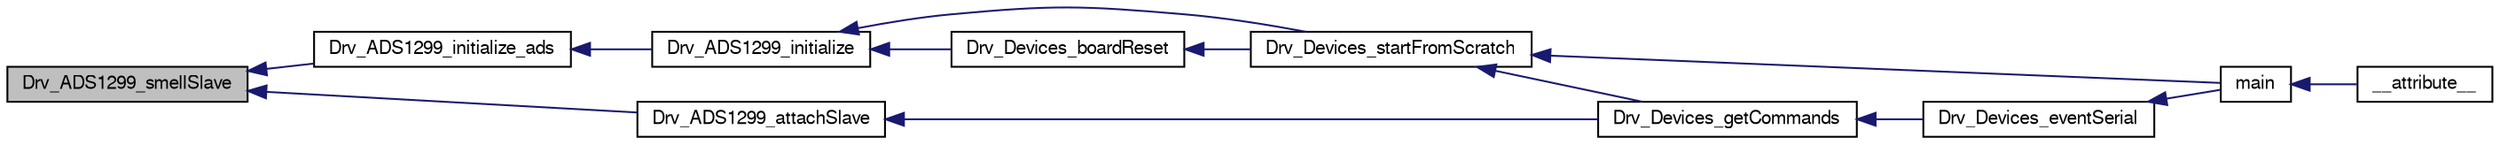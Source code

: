digraph "Drv_ADS1299_smellSlave"
{
  edge [fontname="FreeSans",fontsize="10",labelfontname="FreeSans",labelfontsize="10"];
  node [fontname="FreeSans",fontsize="10",shape=record];
  rankdir="LR";
  Node1 [label="Drv_ADS1299_smellSlave",height=0.2,width=0.4,color="black", fillcolor="grey75", style="filled", fontcolor="black"];
  Node1 -> Node2 [dir="back",color="midnightblue",fontsize="10",style="solid",fontname="FreeSans"];
  Node2 [label="Drv_ADS1299_initialize_ads",height=0.2,width=0.4,color="black", fillcolor="white", style="filled",URL="$group__ADS1299__Library.html#ga7d4e3c16375e804d9275b55a5872410b",tooltip="Hard Reset ADS and power up sequence. "];
  Node2 -> Node3 [dir="back",color="midnightblue",fontsize="10",style="solid",fontname="FreeSans"];
  Node3 [label="Drv_ADS1299_initialize",height=0.2,width=0.4,color="black", fillcolor="white", style="filled",URL="$group__ADS1299__Library.html#ga3a5f7edb0cb404ffa6865a56573a0c4b",tooltip="Configure pines connected to the ADS and the ADS itself. "];
  Node3 -> Node4 [dir="back",color="midnightblue",fontsize="10",style="solid",fontname="FreeSans"];
  Node4 [label="Drv_Devices_startFromScratch",height=0.2,width=0.4,color="black", fillcolor="white", style="filled",URL="$group__Devices__Library.html#ga43e0b770fd7ccd57b3f0d5ddf0eda4be",tooltip="Start the system from scratch, send initial message and get the board ready to get commands..."];
  Node4 -> Node5 [dir="back",color="midnightblue",fontsize="10",style="solid",fontname="FreeSans"];
  Node5 [label="main",height=0.2,width=0.4,color="black", fillcolor="white", style="filled",URL="$group__Application__Layer.html#ga840291bc02cba5474a4cb46a9b9566fe"];
  Node5 -> Node6 [dir="back",color="midnightblue",fontsize="10",style="solid",fontname="FreeSans"];
  Node6 [label="__attribute__",height=0.2,width=0.4,color="black", fillcolor="white", style="filled",URL="$cr__startup__lpc175x__6x_8c.html#adce420b900676fa0caed5a713cac82fb"];
  Node4 -> Node7 [dir="back",color="midnightblue",fontsize="10",style="solid",fontname="FreeSans"];
  Node7 [label="Drv_Devices_getCommands",height=0.2,width=0.4,color="black", fillcolor="white", style="filled",URL="$group__Devices__Library.html#gafb56f6b90c50e36cd6e34665d85fb903",tooltip="Function for interpreting commands. "];
  Node7 -> Node8 [dir="back",color="midnightblue",fontsize="10",style="solid",fontname="FreeSans"];
  Node8 [label="Drv_Devices_eventSerial",height=0.2,width=0.4,color="black", fillcolor="white", style="filled",URL="$group__Devices__Library.html#ga8092c357f91843e6fa9db02735addc7d",tooltip="Function for receiving new commands. "];
  Node8 -> Node5 [dir="back",color="midnightblue",fontsize="10",style="solid",fontname="FreeSans"];
  Node3 -> Node9 [dir="back",color="midnightblue",fontsize="10",style="solid",fontname="FreeSans"];
  Node9 [label="Drv_Devices_boardReset",height=0.2,width=0.4,color="black", fillcolor="white", style="filled",URL="$group__Devices__Library.html#gab949068810476a2e08078aa7eab15a83"];
  Node9 -> Node4 [dir="back",color="midnightblue",fontsize="10",style="solid",fontname="FreeSans"];
  Node1 -> Node10 [dir="back",color="midnightblue",fontsize="10",style="solid",fontname="FreeSans"];
  Node10 [label="Drv_ADS1299_attachSlave",height=0.2,width=0.4,color="black", fillcolor="white", style="filled",URL="$group__ADS1299__Library.html#ga3da68a8b941049250800fc068c07a601",tooltip="Configure CLK output and detect Slave board. "];
  Node10 -> Node7 [dir="back",color="midnightblue",fontsize="10",style="solid",fontname="FreeSans"];
}
